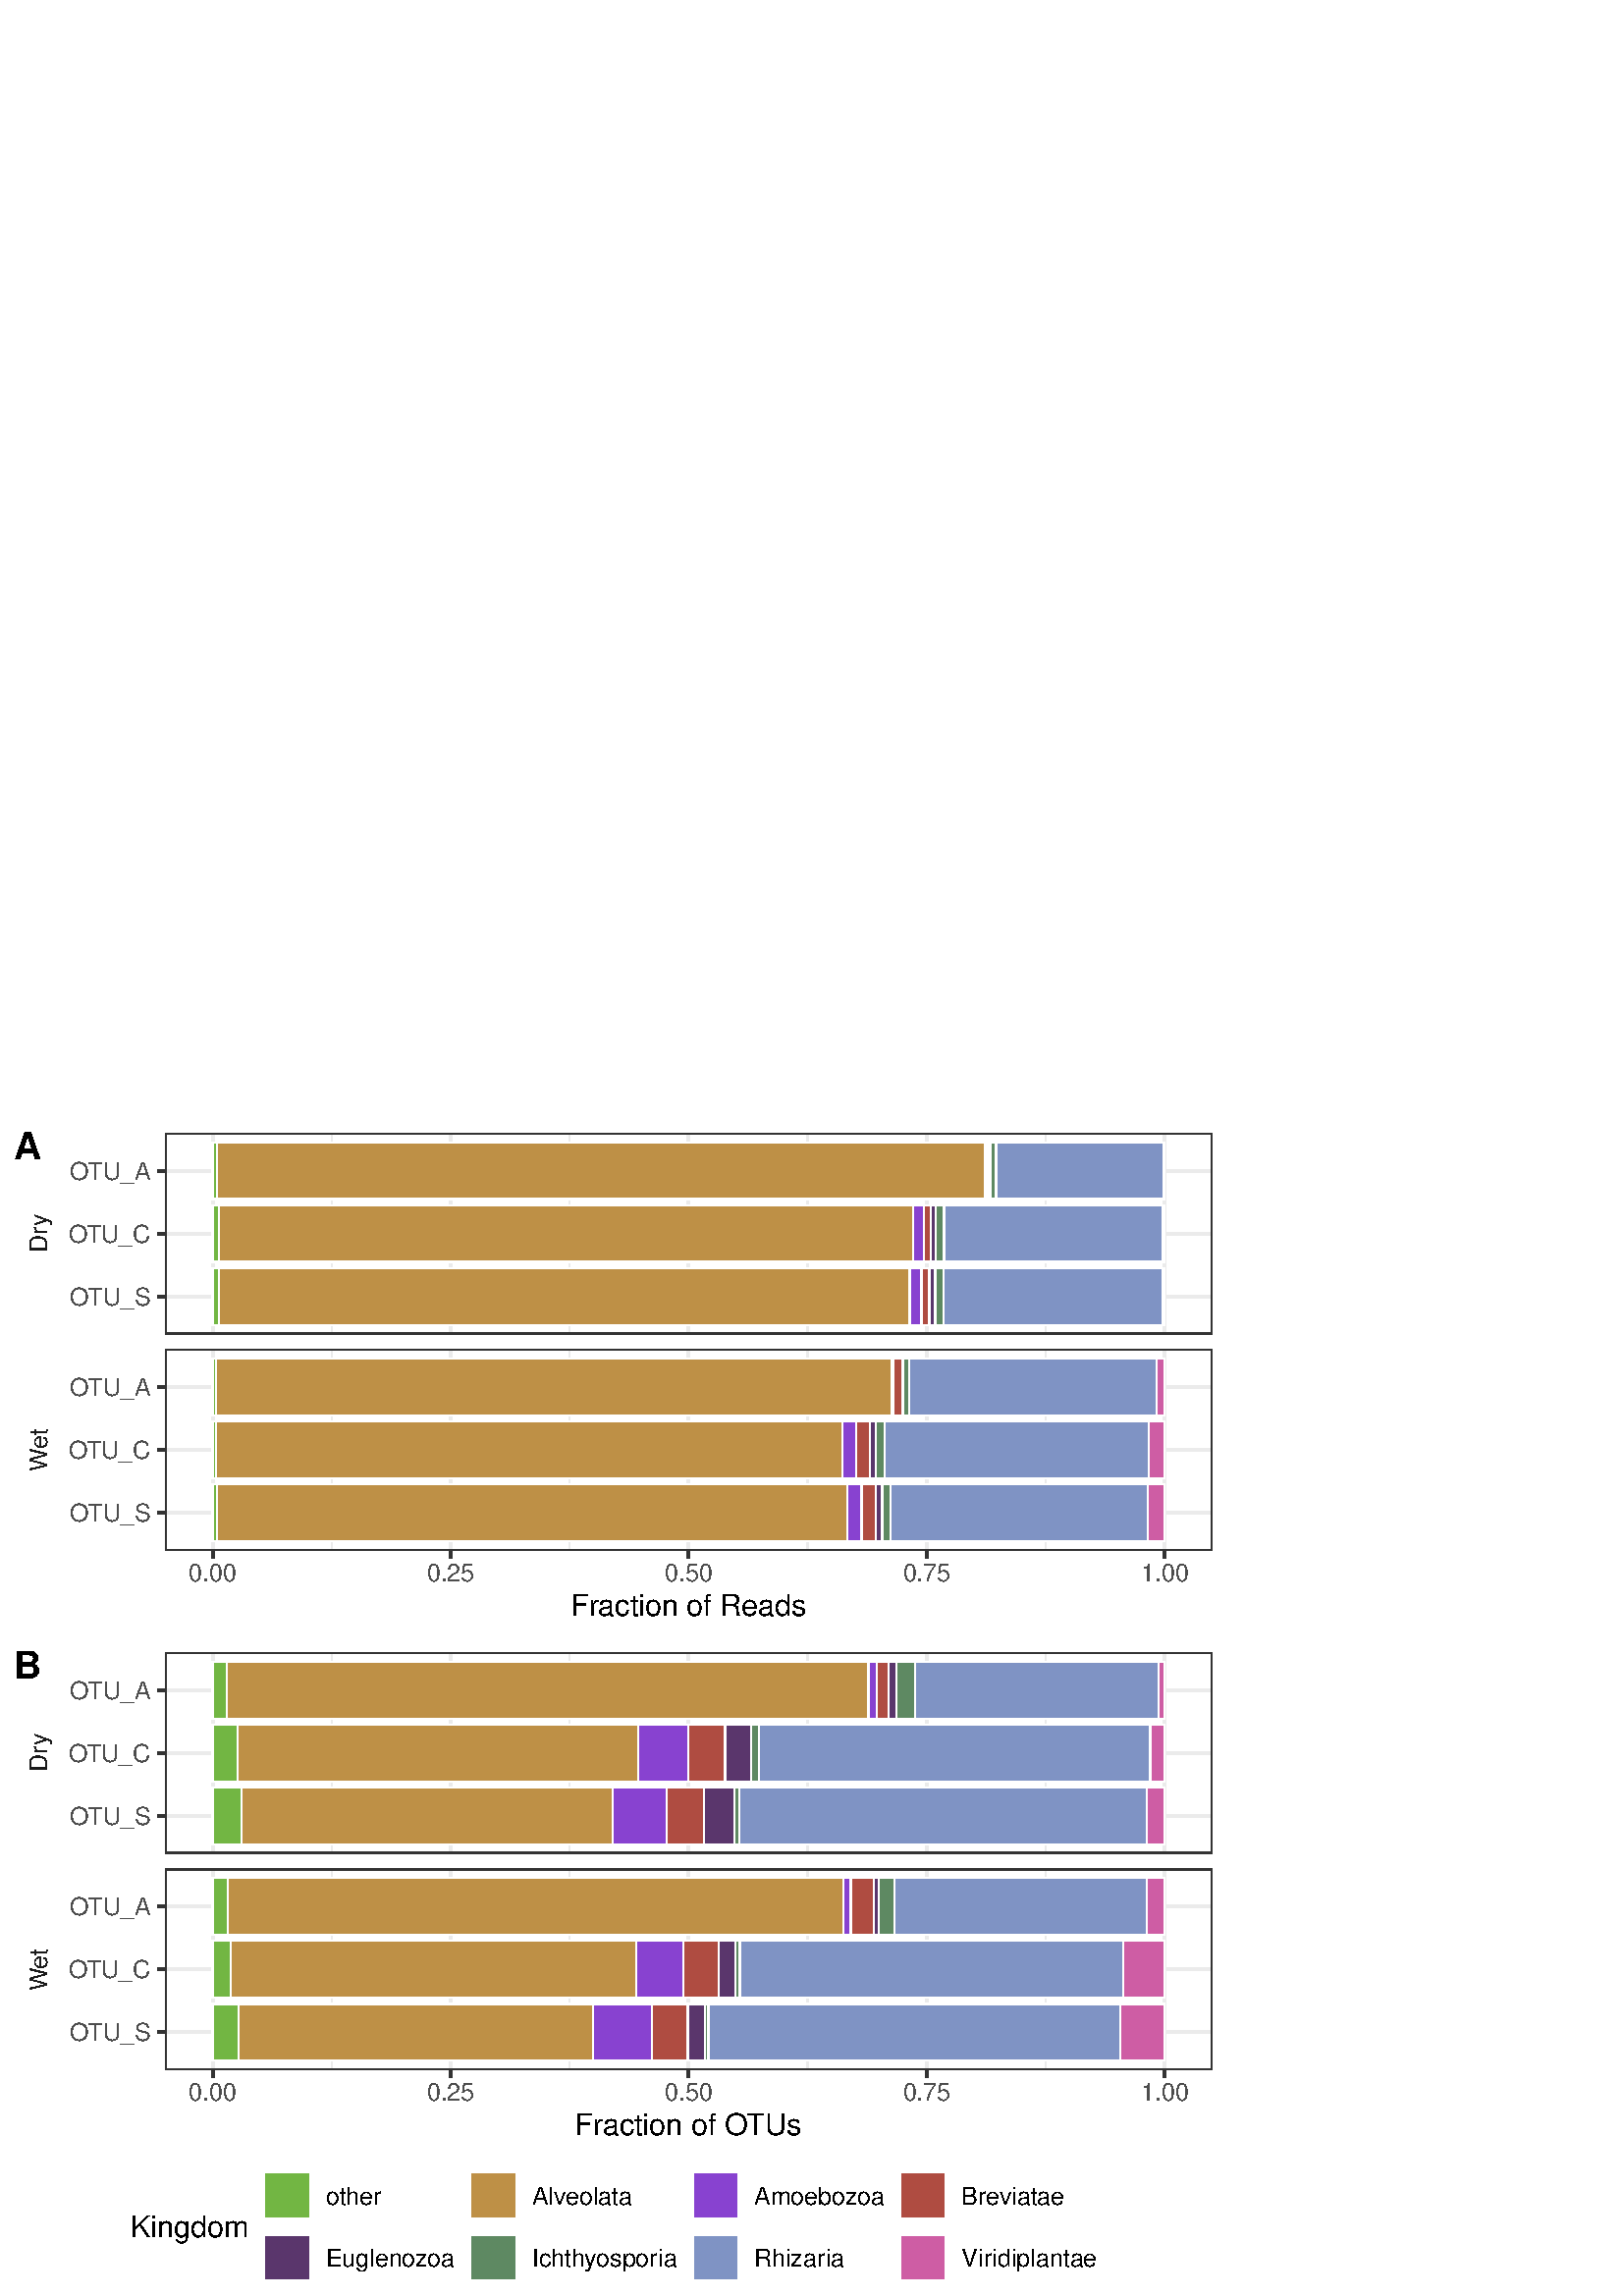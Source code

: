 %!PS-Adobe-3.0 EPSF-3.0
%%DocumentNeededResources: font Helvetica
%%+ font Helvetica-Bold
%%+ font Helvetica-Oblique
%%+ font Helvetica-BoldOblique
%%+ font Symbol
%%Pages: (atend)
%%BoundingBox: 0 0 450 432
%%EndComments
%%BeginProlog
/bp  { gs sRGB gs } def
% begin .ps.prolog
/gs  { gsave } bind def
/gr  { grestore } bind def
/ep  { showpage gr gr } bind def
/m   { moveto } bind def
/l  { rlineto } bind def
/np  { newpath } bind def
/cp  { closepath } bind def
/f   { fill } bind def
/o   { stroke } bind def
/c   { newpath 0 360 arc } bind def
/r   { 4 2 roll moveto 1 copy 3 -1 roll exch 0 exch rlineto 0 rlineto -1 mul 0 exch rlineto closepath } bind def
/p1  { stroke } bind def
/p2  { gsave bg fill grestore newpath } bind def
/p3  { gsave bg fill grestore stroke } bind def
/p6  { gsave bg eofill grestore newpath } bind def
/p7  { gsave bg eofill grestore stroke } bind def
/t   { 5 -2 roll moveto gsave rotate
       1 index stringwidth pop
       mul neg 0 rmoveto show grestore } bind def
/ta  { 4 -2 roll moveto gsave rotate show } bind def
/tb  { 2 -1 roll 0 rmoveto show } bind def
/cl  { grestore gsave newpath 3 index 3 index moveto 1 index
       4 -1 roll lineto  exch 1 index lineto lineto
       closepath clip newpath } bind def
/rgb { setrgbcolor } bind def
/s   { scalefont setfont } bind def
% end   .ps.prolog
/sRGB { [ /CIEBasedABC
          << /DecodeLMN
               [ { dup 0.039 le
                        {12.923 div}
                        {0.055 add 1.055 div 2.4 exp }
                     ifelse
                 } bind dup dup
               ]
             /MatrixLMN [0.412 0.213 0.019
                         0.358 0.715 0.119
                         0.18 0.072 0.95]
             /WhitePoint [0.951 1.0 1.089]
           >>
         ] setcolorspace } bind def
/srgb { setcolor } bind def
%%IncludeResource: font Helvetica
/Helvetica findfont
dup length dict begin
  {1 index /FID ne {def} {pop pop} ifelse} forall
  /Encoding ISOLatin1Encoding def
  currentdict
  end
/Font1 exch definefont pop
%%IncludeResource: font Helvetica-Bold
/Helvetica-Bold findfont
dup length dict begin
  {1 index /FID ne {def} {pop pop} ifelse} forall
  /Encoding ISOLatin1Encoding def
  currentdict
  end
/Font2 exch definefont pop
%%IncludeResource: font Helvetica-Oblique
/Helvetica-Oblique findfont
dup length dict begin
  {1 index /FID ne {def} {pop pop} ifelse} forall
  /Encoding ISOLatin1Encoding def
  currentdict
  end
/Font3 exch definefont pop
%%IncludeResource: font Helvetica-BoldOblique
/Helvetica-BoldOblique findfont
dup length dict begin
  {1 index /FID ne {def} {pop pop} ifelse} forall
  /Encoding ISOLatin1Encoding def
  currentdict
  end
/Font4 exch definefont pop
%%IncludeResource: font Symbol
/Symbol findfont
dup length dict begin
  {1 index /FID ne {def} {pop pop} ifelse} forall
  currentdict
  end
/Font5 exch definefont pop
%%EndProlog
%%Page: 1 1
bp
0.00 0.00 450.00 432.00 cl
0.00 0.00 450.00 432.00 cl
0.00 0.00 450.00 432.00 cl
0.00 0.00 450.00 432.00 cl
0.00 0.00 450.00 432.00 cl
0.00 0.00 450.00 432.00 cl
0.00 51.00 450.00 432.00 cl
0.00 0.00 450.00 432.00 cl
0.00 0.00 450.00 432.00 cl
0.00 0.00 450.00 432.00 cl
0.00 0.00 450.00 432.00 cl
0.00 241.50 450.00 432.00 cl
/bg { 1 1 1 srgb } def
1 1 1 srgb
1.07 setlinewidth
[] 0 setdash
1 setlinecap
1 setlinejoin
10.00 setmiterlimit
0.00 241.50 450.00 190.50 r p3
0.00 0.00 450.00 432.00 cl
60.50 352.70 444.52 426.52 cl
/bg { 1 1 1 srgb } def
60.50 352.70 384.02 73.82 r p2
0.922 0.922 0.922 srgb
0.53 setlinewidth
[] 0 setdash
0 setlinecap
1 setlinejoin
10.00 setmiterlimit
np
121.59 352.70 m
0 73.82 l
o
np
208.87 352.70 m
0 73.82 l
o
np
296.15 352.70 m
0 73.82 l
o
np
383.43 352.70 m
0 73.82 l
o
1.07 setlinewidth
[] 0 setdash
np
60.50 366.55 m
384.02 0 l
o
np
60.50 389.61 m
384.02 0 l
o
np
60.50 412.68 m
384.02 0 l
o
np
77.96 352.70 m
0 73.82 l
o
np
165.23 352.70 m
0 73.82 l
o
np
252.51 352.70 m
0 73.82 l
o
np
339.79 352.70 m
0 73.82 l
o
np
427.07 352.70 m
0 73.82 l
o
/bg { 0.443 0.714 0.278 srgb } def
1 1 1 srgb
0.43 setlinewidth
[] 0 setdash
2 setlinecap
0 setlinejoin
77.96 356.17 2.46 20.76 r p3
/bg { 0.745 0.565 0.282 srgb } def
80.42 356.17 253.15 20.76 r p3
/bg { 0.537 0.267 0.812 srgb } def
333.57 356.17 4.27 20.76 r p3
/bg { 0.686 0.298 0.255 srgb } def
337.84 356.17 2.93 20.76 r p3
/bg { 0.353 0.212 0.423 srgb } def
340.77 356.17 2.15 20.76 r p3
/bg { 0.369 0.537 0.388 srgb } def
342.92 356.17 2.97 20.76 r p3
/bg { 0.502 0.577 0.765 srgb } def
345.89 356.17 80.38 20.76 r p3
/bg { 0.812 0.365 0.639 srgb } def
426.27 356.17 0.79 20.76 r p3
/bg { 0.443 0.714 0.278 srgb } def
77.96 379.23 2.46 20.76 r p3
/bg { 0.745 0.565 0.282 srgb } def
80.42 379.23 254.36 20.76 r p3
/bg { 0.537 0.267 0.812 srgb } def
334.78 379.23 3.93 20.76 r p3
/bg { 0.686 0.298 0.255 srgb } def
338.71 379.23 2.62 20.76 r p3
/bg { 0.353 0.212 0.423 srgb } def
341.32 379.23 1.81 20.76 r p3
/bg { 0.369 0.537 0.388 srgb } def
343.13 379.23 3.04 20.76 r p3
/bg { 0.502 0.577 0.765 srgb } def
346.17 379.23 80.09 20.76 r p3
/bg { 0.812 0.365 0.639 srgb } def
426.26 379.23 0.81 20.76 r p3
/bg { 0.443 0.714 0.278 srgb } def
77.96 402.30 1.54 20.76 r p3
/bg { 0.745 0.565 0.282 srgb } def
79.50 402.30 281.46 20.76 r p3
/bg { 0.537 0.267 0.812 srgb } def
360.97 402.30 0.66 20.76 r p3
/bg { 0.686 0.298 0.255 srgb } def
361.62 402.30 0.92 20.76 r p3
/bg { 0.353 0.212 0.423 srgb } def
362.54 402.30 0.55 20.76 r p3
/bg { 0.369 0.537 0.388 srgb } def
363.10 402.30 2.13 20.76 r p3
/bg { 0.502 0.577 0.765 srgb } def
365.23 402.30 61.35 20.76 r p3
/bg { 0.812 0.365 0.639 srgb } def
426.58 402.30 0.48 20.76 r p3
0.2 0.2 0.2 srgb
1.07 setlinewidth
[] 0 setdash
1 setlinecap
1 setlinejoin
60.50 352.70 384.02 73.82 r p1
0.00 0.00 450.00 432.00 cl
60.50 273.41 444.52 347.23 cl
/bg { 1 1 1 srgb } def
60.50 273.41 384.02 73.82 r p2
0.922 0.922 0.922 srgb
0.53 setlinewidth
[] 0 setdash
0 setlinecap
1 setlinejoin
10.00 setmiterlimit
np
121.59 273.41 m
0 73.82 l
o
np
208.87 273.41 m
0 73.82 l
o
np
296.15 273.41 m
0 73.82 l
o
np
383.43 273.41 m
0 73.82 l
o
1.07 setlinewidth
[] 0 setdash
np
60.50 287.25 m
384.02 0 l
o
np
60.50 310.32 m
384.02 0 l
o
np
60.50 333.39 m
384.02 0 l
o
np
77.96 273.41 m
0 73.82 l
o
np
165.23 273.41 m
0 73.82 l
o
np
252.51 273.41 m
0 73.82 l
o
np
339.79 273.41 m
0 73.82 l
o
np
427.07 273.41 m
0 73.82 l
o
/bg { 0.443 0.714 0.278 srgb } def
1 1 1 srgb
0.43 setlinewidth
[] 0 setdash
2 setlinecap
0 setlinejoin
77.96 276.87 1.50 20.76 r p3
/bg { 0.745 0.565 0.282 srgb } def
79.45 276.87 231.12 20.76 r p3
/bg { 0.537 0.267 0.812 srgb } def
310.58 276.87 5.35 20.76 r p3
/bg { 0.686 0.298 0.255 srgb } def
315.93 276.87 5.13 20.76 r p3
/bg { 0.353 0.212 0.423 srgb } def
321.06 276.87 2.42 20.76 r p3
/bg { 0.369 0.537 0.388 srgb } def
323.48 276.87 3.04 20.76 r p3
/bg { 0.502 0.577 0.765 srgb } def
326.52 276.87 94.23 20.76 r p3
/bg { 0.812 0.365 0.639 srgb } def
420.75 276.87 6.32 20.76 r p3
/bg { 0.443 0.714 0.278 srgb } def
77.96 299.94 1.27 20.76 r p3
/bg { 0.745 0.565 0.282 srgb } def
79.23 299.94 229.68 20.76 r p3
/bg { 0.537 0.267 0.812 srgb } def
308.91 299.94 5.02 20.76 r p3
/bg { 0.686 0.298 0.255 srgb } def
313.93 299.94 4.90 20.76 r p3
/bg { 0.353 0.212 0.423 srgb } def
318.83 299.94 2.39 20.76 r p3
/bg { 0.369 0.537 0.388 srgb } def
321.23 299.94 3.03 20.76 r p3
/bg { 0.502 0.577 0.765 srgb } def
324.26 299.94 96.94 20.76 r p3
/bg { 0.812 0.365 0.639 srgb } def
421.20 299.94 5.87 20.76 r p3
/bg { 0.443 0.714 0.278 srgb } def
77.96 323.00 1.37 20.76 r p3
/bg { 0.745 0.565 0.282 srgb } def
79.33 323.00 247.67 20.76 r p3
/bg { 0.537 0.267 0.812 srgb } def
327.00 323.00 0.48 20.76 r p3
/bg { 0.686 0.298 0.255 srgb } def
327.48 323.00 3.41 20.76 r p3
/bg { 0.353 0.212 0.423 srgb } def
330.89 323.00 0.45 20.76 r p3
/bg { 0.369 0.537 0.388 srgb } def
331.34 323.00 1.97 20.76 r p3
/bg { 0.502 0.577 0.765 srgb } def
333.30 323.00 90.71 20.76 r p3
/bg { 0.812 0.365 0.639 srgb } def
424.01 323.00 3.05 20.76 r p3
0.2 0.2 0.2 srgb
1.07 setlinewidth
[] 0 setdash
1 setlinecap
1 setlinejoin
60.50 273.41 384.02 73.82 r p1
0.00 0.00 450.00 432.00 cl
5.48 352.70 22.69 426.52 cl
5.48 352.70 22.69 426.52 cl
/Font1 findfont 9 s
0.102 0.102 0.102 srgb
17.32 382.62 (Dr) 90 ta
0.270 (y) tb gr
5.48 352.70 22.69 426.52 cl
5.48 352.70 22.69 426.52 cl
0.00 0.00 450.00 432.00 cl
5.48 273.41 22.69 347.23 cl
5.48 273.41 22.69 347.23 cl
/Font1 findfont 9 s
0.102 0.102 0.102 srgb
17.32 302.32 (W) 90 ta
-0.270 (et) tb gr
5.48 273.41 22.69 347.23 cl
5.48 273.41 22.69 347.23 cl
0.00 0.00 450.00 432.00 cl
0.00 0.00 450.00 432.00 cl
0.00 0.00 450.00 432.00 cl
0.00 0.00 450.00 432.00 cl
0.00 0.00 450.00 432.00 cl
0.00 0.00 450.00 432.00 cl
0.00 0.00 450.00 432.00 cl
0.00 0.00 450.00 432.00 cl
0.2 0.2 0.2 srgb
1.07 setlinewidth
[] 0 setdash
0 setlinecap
1 setlinejoin
10.00 setmiterlimit
np
77.96 270.67 m
0 2.74 l
o
np
165.23 270.67 m
0 2.74 l
o
np
252.51 270.67 m
0 2.74 l
o
np
339.79 270.67 m
0 2.74 l
o
np
427.07 270.67 m
0 2.74 l
o
0.00 0.00 450.00 432.00 cl
0.00 0.00 450.00 432.00 cl
/Font1 findfont 9 s
0.302 0.302 0.302 srgb
77.96 262.02 (0.00) .5 0 t
165.23 262.02 (0.25) .5 0 t
252.51 262.02 (0.50) .5 0 t
339.79 262.02 (0.75) .5 0 t
427.07 262.02 (1.00) .5 0 t
0.00 0.00 450.00 432.00 cl
0.00 0.00 450.00 432.00 cl
0.00 0.00 450.00 432.00 cl
0.00 0.00 450.00 432.00 cl
0.00 0.00 450.00 432.00 cl
0.00 0.00 450.00 432.00 cl
0.00 0.00 450.00 432.00 cl
0.00 0.00 450.00 432.00 cl
/Font1 findfont 9 s
0.302 0.302 0.302 srgb
25.56 363.31 (O) 0 ta
-0.360 (TU_S) tb gr
25.07 386.38 (O) 0 ta
-0.360 (TU_C) tb gr
25.56 409.45 (O) 0 ta
-0.360 (TU_A) tb gr
0.00 0.00 450.00 432.00 cl
0.00 0.00 450.00 432.00 cl
0.2 0.2 0.2 srgb
1.07 setlinewidth
[] 0 setdash
0 setlinecap
1 setlinejoin
10.00 setmiterlimit
np
57.76 366.55 m
2.74 0 l
o
np
57.76 389.61 m
2.74 0 l
o
np
57.76 412.68 m
2.74 0 l
o
0.00 0.00 450.00 432.00 cl
0.00 0.00 450.00 432.00 cl
0.00 0.00 450.00 432.00 cl
0.00 0.00 450.00 432.00 cl
0.00 0.00 450.00 432.00 cl
0.00 0.00 450.00 432.00 cl
0.00 0.00 450.00 432.00 cl
0.00 0.00 450.00 432.00 cl
/Font1 findfont 9 s
0.302 0.302 0.302 srgb
25.56 284.02 (O) 0 ta
-0.360 (TU_S) tb gr
25.07 307.09 (O) 0 ta
-0.360 (TU_C) tb gr
25.56 330.15 (O) 0 ta
-0.360 (TU_A) tb gr
0.00 0.00 450.00 432.00 cl
0.00 0.00 450.00 432.00 cl
0.2 0.2 0.2 srgb
1.07 setlinewidth
[] 0 setdash
0 setlinecap
1 setlinejoin
10.00 setmiterlimit
np
57.76 287.25 m
2.74 0 l
o
np
57.76 310.32 m
2.74 0 l
o
np
57.76 333.39 m
2.74 0 l
o
0.00 0.00 450.00 432.00 cl
0.00 0.00 450.00 432.00 cl
0.00 0.00 450.00 432.00 cl
0.00 0.00 450.00 432.00 cl
0.00 0.00 450.00 432.00 cl
0.00 0.00 450.00 432.00 cl
0.00 0.00 450.00 432.00 cl
0.00 0.00 450.00 432.00 cl
0.00 0.00 450.00 432.00 cl
0.00 0.00 450.00 432.00 cl
/Font1 findfont 11 s
0 0 0 srgb
209.10 249.40 (Fr) 0 ta
-0.110 (action of Reads) tb gr
0.00 0.00 450.00 432.00 cl
0.00 0.00 450.00 432.00 cl
0.00 0.00 450.00 432.00 cl
0.00 0.00 450.00 432.00 cl
0.00 0.00 450.00 432.00 cl
0.00 0.00 450.00 432.00 cl
0.00 0.00 450.00 432.00 cl
0.00 0.00 450.00 432.00 cl
0.00 0.00 450.00 432.00 cl
0.00 0.00 450.00 432.00 cl
0.00 0.00 450.00 432.00 cl
0.00 0.00 450.00 432.00 cl
0.00 0.00 450.00 432.00 cl
0.00 0.00 450.00 432.00 cl
0.00 0.00 450.00 432.00 cl
0.00 0.00 450.00 432.00 cl
/Font2 findfont 14 s
0 0 0 srgb
0.00 416.92 (A) -0.50 0 t
0.00 0.00 450.00 432.00 cl
0.00 0.00 450.00 432.00 cl
0.00 51.00 450.00 241.50 cl
/bg { 1 1 1 srgb } def
1 1 1 srgb
1.07 setlinewidth
[] 0 setdash
1 setlinecap
1 setlinejoin
10.00 setmiterlimit
0.00 51.00 450.00 190.50 r p3
0.00 0.00 450.00 432.00 cl
60.50 162.20 444.52 236.02 cl
/bg { 1 1 1 srgb } def
60.50 162.20 384.02 73.82 r p2
0.922 0.922 0.922 srgb
0.53 setlinewidth
[] 0 setdash
0 setlinecap
1 setlinejoin
10.00 setmiterlimit
np
121.59 162.20 m
0 73.82 l
o
np
208.87 162.20 m
0 73.82 l
o
np
296.15 162.20 m
0 73.82 l
o
np
383.43 162.20 m
0 73.82 l
o
1.07 setlinewidth
[] 0 setdash
np
60.50 176.04 m
384.02 0 l
o
np
60.50 199.11 m
384.02 0 l
o
np
60.50 222.18 m
384.02 0 l
o
np
77.96 162.20 m
0 73.82 l
o
np
165.23 162.20 m
0 73.82 l
o
np
252.51 162.20 m
0 73.82 l
o
np
339.79 162.20 m
0 73.82 l
o
np
427.07 162.20 m
0 73.82 l
o
/bg { 0.443 0.714 0.278 srgb } def
1 1 1 srgb
0.43 setlinewidth
[] 0 setdash
2 setlinecap
0 setlinejoin
77.96 165.66 10.60 20.76 r p3
/bg { 0.745 0.565 0.282 srgb } def
88.55 165.66 135.99 20.76 r p3
/bg { 0.537 0.267 0.812 srgb } def
224.55 165.66 20.02 20.76 r p3
/bg { 0.686 0.298 0.255 srgb } def
244.56 165.66 13.54 20.76 r p3
/bg { 0.353 0.212 0.423 srgb } def
258.10 165.66 11.19 20.76 r p3
/bg { 0.369 0.537 0.388 srgb } def
269.29 165.66 1.77 20.76 r p3
/bg { 0.502 0.577 0.765 srgb } def
271.06 165.66 149.53 20.76 r p3
/bg { 0.812 0.365 0.639 srgb } def
420.59 165.66 6.48 20.76 r p3
/bg { 0.443 0.714 0.278 srgb } def
77.96 188.73 9.20 20.76 r p3
/bg { 0.745 0.565 0.282 srgb } def
87.16 188.73 146.71 20.76 r p3
/bg { 0.537 0.267 0.812 srgb } def
233.87 188.73 18.40 20.76 r p3
/bg { 0.686 0.298 0.255 srgb } def
252.27 188.73 13.56 20.76 r p3
/bg { 0.353 0.212 0.423 srgb } def
265.83 188.73 9.68 20.76 r p3
/bg { 0.369 0.537 0.388 srgb } def
275.51 188.73 2.91 20.76 r p3
/bg { 0.502 0.577 0.765 srgb } def
278.42 188.73 143.32 20.76 r p3
/bg { 0.812 0.365 0.639 srgb } def
421.74 188.73 5.33 20.76 r p3
/bg { 0.443 0.714 0.278 srgb } def
77.96 211.80 5.21 20.76 r p3
/bg { 0.745 0.565 0.282 srgb } def
83.17 211.80 235.22 20.76 r p3
/bg { 0.537 0.267 0.812 srgb } def
318.39 211.80 2.98 20.76 r p3
/bg { 0.686 0.298 0.255 srgb } def
321.36 211.80 4.47 20.76 r p3
/bg { 0.353 0.212 0.423 srgb } def
325.83 211.80 2.98 20.76 r p3
/bg { 0.369 0.537 0.388 srgb } def
328.81 211.80 6.70 20.76 r p3
/bg { 0.502 0.577 0.765 srgb } def
335.51 211.80 89.32 20.76 r p3
/bg { 0.812 0.365 0.639 srgb } def
424.83 211.80 2.23 20.76 r p3
0.2 0.2 0.2 srgb
1.07 setlinewidth
[] 0 setdash
1 setlinecap
1 setlinejoin
60.50 162.20 384.02 73.82 r p1
0.00 0.00 450.00 432.00 cl
60.50 82.91 444.52 156.72 cl
/bg { 1 1 1 srgb } def
60.50 82.91 384.02 73.82 r p2
0.922 0.922 0.922 srgb
0.53 setlinewidth
[] 0 setdash
0 setlinecap
1 setlinejoin
10.00 setmiterlimit
np
121.59 82.91 m
0 73.81 l
o
np
208.87 82.91 m
0 73.81 l
o
np
296.15 82.91 m
0 73.81 l
o
np
383.43 82.91 m
0 73.81 l
o
1.07 setlinewidth
[] 0 setdash
np
60.50 96.75 m
384.02 0 l
o
np
60.50 119.82 m
384.02 0 l
o
np
60.50 142.88 m
384.02 0 l
o
np
77.96 82.91 m
0 73.81 l
o
np
165.23 82.91 m
0 73.81 l
o
np
252.51 82.91 m
0 73.81 l
o
np
339.79 82.91 m
0 73.81 l
o
np
427.07 82.91 m
0 73.81 l
o
/bg { 0.443 0.714 0.278 srgb } def
1 1 1 srgb
0.43 setlinewidth
[] 0 setdash
2 setlinecap
0 setlinejoin
77.96 86.37 9.47 20.76 r p3
/bg { 0.745 0.565 0.282 srgb } def
87.43 86.37 130.05 20.76 r p3
/bg { 0.537 0.267 0.812 srgb } def
217.47 86.37 21.46 20.76 r p3
/bg { 0.686 0.298 0.255 srgb } def
238.94 86.37 13.26 20.76 r p3
/bg { 0.353 0.212 0.423 srgb } def
252.20 86.37 6.31 20.76 r p3
/bg { 0.369 0.537 0.388 srgb } def
258.51 86.37 1.26 20.76 r p3
/bg { 0.502 0.577 0.765 srgb } def
259.77 86.37 150.88 20.76 r p3
/bg { 0.812 0.365 0.639 srgb } def
410.65 86.37 16.41 20.76 r p3
/bg { 0.443 0.714 0.278 srgb } def
77.96 109.44 6.58 20.76 r p3
/bg { 0.745 0.565 0.282 srgb } def
84.53 109.44 148.75 20.76 r p3
/bg { 0.537 0.267 0.812 srgb } def
233.28 109.44 17.20 20.76 r p3
/bg { 0.686 0.298 0.255 srgb } def
250.49 109.44 13.15 20.76 r p3
/bg { 0.353 0.212 0.423 srgb } def
263.64 109.44 6.07 20.76 r p3
/bg { 0.369 0.537 0.388 srgb } def
269.71 109.44 1.52 20.76 r p3
/bg { 0.502 0.577 0.765 srgb } def
271.23 109.44 140.66 20.76 r p3
/bg { 0.812 0.365 0.639 srgb } def
411.89 109.44 15.18 20.76 r p3
/bg { 0.443 0.714 0.278 srgb } def
77.96 132.50 5.66 20.76 r p3
/bg { 0.745 0.565 0.282 srgb } def
83.62 132.50 225.51 20.76 r p3
/bg { 0.537 0.267 0.812 srgb } def
309.12 132.50 2.83 20.76 r p3
/bg { 0.686 0.298 0.255 srgb } def
311.95 132.50 8.49 20.76 r p3
/bg { 0.353 0.212 0.423 srgb } def
320.45 132.50 1.89 20.76 r p3
/bg { 0.369 0.537 0.388 srgb } def
322.33 132.50 5.66 20.76 r p3
/bg { 0.502 0.577 0.765 srgb } def
327.99 132.50 92.47 20.76 r p3
/bg { 0.812 0.365 0.639 srgb } def
420.46 132.50 6.60 20.76 r p3
0.2 0.2 0.2 srgb
1.07 setlinewidth
[] 0 setdash
1 setlinecap
1 setlinejoin
60.50 82.91 384.02 73.82 r p1
0.00 0.00 450.00 432.00 cl
5.48 162.20 22.69 236.02 cl
5.48 162.20 22.69 236.02 cl
/Font1 findfont 9 s
0.102 0.102 0.102 srgb
17.32 192.11 (Dr) 90 ta
0.270 (y) tb gr
5.48 162.20 22.69 236.02 cl
5.48 162.20 22.69 236.02 cl
0.00 0.00 450.00 432.00 cl
5.48 82.91 22.69 156.72 cl
5.48 82.91 22.69 156.72 cl
/Font1 findfont 9 s
0.102 0.102 0.102 srgb
17.32 111.82 (W) 90 ta
-0.270 (et) tb gr
5.48 82.91 22.69 156.72 cl
5.48 82.91 22.69 156.72 cl
0.00 0.00 450.00 432.00 cl
0.00 0.00 450.00 432.00 cl
0.00 0.00 450.00 432.00 cl
0.00 0.00 450.00 432.00 cl
0.00 0.00 450.00 432.00 cl
0.00 0.00 450.00 432.00 cl
0.00 0.00 450.00 432.00 cl
0.00 0.00 450.00 432.00 cl
0.2 0.2 0.2 srgb
1.07 setlinewidth
[] 0 setdash
0 setlinecap
1 setlinejoin
10.00 setmiterlimit
np
77.96 80.17 m
0 2.74 l
o
np
165.23 80.17 m
0 2.74 l
o
np
252.51 80.17 m
0 2.74 l
o
np
339.79 80.17 m
0 2.74 l
o
np
427.07 80.17 m
0 2.74 l
o
0.00 0.00 450.00 432.00 cl
0.00 0.00 450.00 432.00 cl
/Font1 findfont 9 s
0.302 0.302 0.302 srgb
77.96 71.52 (0.00) .5 0 t
165.23 71.52 (0.25) .5 0 t
252.51 71.52 (0.50) .5 0 t
339.79 71.52 (0.75) .5 0 t
427.07 71.52 (1.00) .5 0 t
0.00 0.00 450.00 432.00 cl
0.00 0.00 450.00 432.00 cl
0.00 0.00 450.00 432.00 cl
0.00 0.00 450.00 432.00 cl
0.00 0.00 450.00 432.00 cl
0.00 0.00 450.00 432.00 cl
0.00 0.00 450.00 432.00 cl
0.00 0.00 450.00 432.00 cl
/Font1 findfont 9 s
0.302 0.302 0.302 srgb
25.56 172.81 (O) 0 ta
-0.360 (TU_S) tb gr
25.07 195.88 (O) 0 ta
-0.360 (TU_C) tb gr
25.56 218.95 (O) 0 ta
-0.360 (TU_A) tb gr
0.00 0.00 450.00 432.00 cl
0.00 0.00 450.00 432.00 cl
0.2 0.2 0.2 srgb
1.07 setlinewidth
[] 0 setdash
0 setlinecap
1 setlinejoin
10.00 setmiterlimit
np
57.76 176.04 m
2.74 0 l
o
np
57.76 199.11 m
2.74 0 l
o
np
57.76 222.18 m
2.74 0 l
o
0.00 0.00 450.00 432.00 cl
0.00 0.00 450.00 432.00 cl
0.00 0.00 450.00 432.00 cl
0.00 0.00 450.00 432.00 cl
0.00 0.00 450.00 432.00 cl
0.00 0.00 450.00 432.00 cl
0.00 0.00 450.00 432.00 cl
0.00 0.00 450.00 432.00 cl
/Font1 findfont 9 s
0.302 0.302 0.302 srgb
25.56 93.52 (O) 0 ta
-0.360 (TU_S) tb gr
25.07 116.59 (O) 0 ta
-0.360 (TU_C) tb gr
25.56 139.65 (O) 0 ta
-0.360 (TU_A) tb gr
0.00 0.00 450.00 432.00 cl
0.00 0.00 450.00 432.00 cl
0.2 0.2 0.2 srgb
1.07 setlinewidth
[] 0 setdash
0 setlinecap
1 setlinejoin
10.00 setmiterlimit
np
57.76 96.75 m
2.74 0 l
o
np
57.76 119.82 m
2.74 0 l
o
np
57.76 142.88 m
2.74 0 l
o
0.00 0.00 450.00 432.00 cl
0.00 0.00 450.00 432.00 cl
0.00 0.00 450.00 432.00 cl
0.00 0.00 450.00 432.00 cl
0.00 0.00 450.00 432.00 cl
0.00 0.00 450.00 432.00 cl
0.00 0.00 450.00 432.00 cl
0.00 0.00 450.00 432.00 cl
0.00 0.00 450.00 432.00 cl
0.00 0.00 450.00 432.00 cl
/Font1 findfont 11 s
0 0 0 srgb
210.64 58.90 (Fr) 0 ta
-0.110 (action of O) tb
-0.440 (TUs) tb gr
0.00 0.00 450.00 432.00 cl
0.00 0.00 450.00 432.00 cl
0.00 0.00 450.00 432.00 cl
0.00 0.00 450.00 432.00 cl
0.00 0.00 450.00 432.00 cl
0.00 0.00 450.00 432.00 cl
0.00 0.00 450.00 432.00 cl
0.00 0.00 450.00 432.00 cl
0.00 0.00 450.00 432.00 cl
0.00 0.00 450.00 432.00 cl
0.00 0.00 450.00 432.00 cl
0.00 0.00 450.00 432.00 cl
0.00 0.00 450.00 432.00 cl
0.00 0.00 450.00 432.00 cl
0.00 0.00 450.00 432.00 cl
0.00 0.00 450.00 432.00 cl
/Font2 findfont 14 s
0 0 0 srgb
0.00 226.42 (B) -0.50 0 t
0.00 0.00 450.00 432.00 cl
0.00 0.00 450.00 432.00 cl
0.00 0.00 450.00 432.00 cl
0.00 0.00 450.00 432.00 cl
0.00 0.00 450.00 432.00 cl
0.00 0.00 450.00 432.00 cl
0.00 0.00 450.00 432.00 cl
0.00 0.00 450.00 432.00 cl
0.00 0.00 450.00 432.00 cl
0.00 0.00 450.00 432.00 cl
0.00 0.00 450.00 432.00 cl
0.00 0.00 450.00 432.00 cl
0.00 0.00 450.00 432.00 cl
0.00 0.00 450.00 432.00 cl
0.00 0.00 450.00 432.00 cl
0.00 0.00 450.00 432.00 cl
0.00 0.00 450.00 432.00 cl
0.00 0.00 450.00 432.00 cl
0.00 0.00 450.00 432.00 cl
0.00 0.00 450.00 432.00 cl
0.00 0.00 450.00 432.00 cl
0.00 0.00 450.00 432.00 cl
0.00 0.00 450.00 432.00 cl
0.00 0.00 450.00 432.00 cl
0.00 0.00 450.00 432.00 cl
0.00 0.00 450.00 432.00 cl
0.00 0.00 450.00 432.00 cl
0.00 0.00 450.00 432.00 cl
0.00 0.00 450.00 432.00 cl
0.00 0.00 450.00 432.00 cl
0.00 0.00 450.00 432.00 cl
0.00 0.00 450.00 432.00 cl
0.00 0.00 450.00 432.00 cl
0.00 0.00 450.00 432.00 cl
0.00 0.00 450.00 432.00 cl
0.00 0.00 450.00 432.00 cl
0.00 0.00 450.00 432.00 cl
0.00 0.00 450.00 432.00 cl
0.00 0.00 450.00 432.00 cl
0.00 0.00 450.00 432.00 cl
0.00 0.00 450.00 432.00 cl
0.00 0.00 450.00 432.00 cl
0.00 0.00 450.00 432.00 cl
0.00 0.00 450.00 432.00 cl
0.00 0.00 450.00 432.00 cl
0.00 0.00 450.00 432.00 cl
0.00 0.00 450.00 432.00 cl
0.00 0.00 450.00 432.00 cl
0.00 0.00 450.00 432.00 cl
/bg { 1 1 1 srgb } def
42.27 0.00 365.46 51.00 r p2
0.00 0.00 450.00 432.00 cl
0.00 0.00 450.00 432.00 cl
0.00 0.00 450.00 432.00 cl
0.00 0.00 450.00 432.00 cl
/Font1 findfont 11 s
0 0 0 srgb
47.75 21.55 (Kingdom) 0 0 t
0.00 0.00 450.00 432.00 cl
0.00 0.00 450.00 432.00 cl
0.00 0.00 450.00 432.00 cl
/bg { 1 1 1 srgb } def
96.63 28.24 17.28 17.28 r p2
0.00 0.00 450.00 432.00 cl
0.00 0.00 450.00 432.00 cl
/bg { 0.443 0.714 0.278 srgb } def
1 1 1 srgb
0.43 setlinewidth
[] 0 setdash
2 setlinecap
0 setlinejoin
10.00 setmiterlimit
96.92 28.52 16.71 16.71 r p3
0.00 0.00 450.00 432.00 cl
0.00 0.00 450.00 432.00 cl
/bg { 1 1 1 srgb } def
172.27 28.24 17.28 17.28 r p2
0.00 0.00 450.00 432.00 cl
0.00 0.00 450.00 432.00 cl
/bg { 0.745 0.565 0.282 srgb } def
1 1 1 srgb
0.43 setlinewidth
[] 0 setdash
2 setlinecap
0 setlinejoin
10.00 setmiterlimit
172.55 28.52 16.71 16.71 r p3
0.00 0.00 450.00 432.00 cl
0.00 0.00 450.00 432.00 cl
/bg { 1 1 1 srgb } def
253.71 28.24 17.28 17.28 r p2
0.00 0.00 450.00 432.00 cl
0.00 0.00 450.00 432.00 cl
/bg { 0.537 0.267 0.812 srgb } def
1 1 1 srgb
0.43 setlinewidth
[] 0 setdash
2 setlinecap
0 setlinejoin
10.00 setmiterlimit
254.00 28.52 16.71 16.71 r p3
0.00 0.00 450.00 432.00 cl
0.00 0.00 450.00 432.00 cl
/bg { 1 1 1 srgb } def
329.84 28.24 17.28 17.28 r p2
0.00 0.00 450.00 432.00 cl
0.00 0.00 450.00 432.00 cl
/bg { 0.686 0.298 0.255 srgb } def
1 1 1 srgb
0.43 setlinewidth
[] 0 setdash
2 setlinecap
0 setlinejoin
10.00 setmiterlimit
330.12 28.52 16.71 16.71 r p3
0.00 0.00 450.00 432.00 cl
0.00 0.00 450.00 432.00 cl
/bg { 1 1 1 srgb } def
96.63 5.48 17.28 17.28 r p2
0.00 0.00 450.00 432.00 cl
0.00 0.00 450.00 432.00 cl
/bg { 0.353 0.212 0.423 srgb } def
1 1 1 srgb
0.43 setlinewidth
[] 0 setdash
2 setlinecap
0 setlinejoin
10.00 setmiterlimit
96.92 5.76 16.71 16.71 r p3
0.00 0.00 450.00 432.00 cl
0.00 0.00 450.00 432.00 cl
/bg { 1 1 1 srgb } def
172.27 5.48 17.28 17.28 r p2
0.00 0.00 450.00 432.00 cl
0.00 0.00 450.00 432.00 cl
/bg { 0.369 0.537 0.388 srgb } def
1 1 1 srgb
0.43 setlinewidth
[] 0 setdash
2 setlinecap
0 setlinejoin
10.00 setmiterlimit
172.55 5.76 16.71 16.71 r p3
0.00 0.00 450.00 432.00 cl
0.00 0.00 450.00 432.00 cl
/bg { 1 1 1 srgb } def
253.71 5.48 17.28 17.28 r p2
0.00 0.00 450.00 432.00 cl
0.00 0.00 450.00 432.00 cl
/bg { 0.502 0.577 0.765 srgb } def
1 1 1 srgb
0.43 setlinewidth
[] 0 setdash
2 setlinecap
0 setlinejoin
10.00 setmiterlimit
254.00 5.76 16.71 16.71 r p3
0.00 0.00 450.00 432.00 cl
0.00 0.00 450.00 432.00 cl
/bg { 1 1 1 srgb } def
329.84 5.48 17.28 17.28 r p2
0.00 0.00 450.00 432.00 cl
0.00 0.00 450.00 432.00 cl
/bg { 0.812 0.365 0.639 srgb } def
1 1 1 srgb
0.43 setlinewidth
[] 0 setdash
2 setlinecap
0 setlinejoin
10.00 setmiterlimit
330.12 5.76 16.71 16.71 r p3
0.00 0.00 450.00 432.00 cl
0.00 0.00 450.00 432.00 cl
0.00 0.00 450.00 432.00 cl
0.00 0.00 450.00 432.00 cl
/Font1 findfont 9 s
0 0 0 srgb
119.39 33.65 (other) 0 0 t
0.00 0.00 450.00 432.00 cl
0.00 0.00 450.00 432.00 cl
0.00 0.00 450.00 432.00 cl
0.00 0.00 450.00 432.00 cl
0.00 0.00 450.00 432.00 cl
/Font1 findfont 9 s
0 0 0 srgb
195.02 33.65 (Alv) 0 ta
-0.225 (eolata) tb gr
0.00 0.00 450.00 432.00 cl
0.00 0.00 450.00 432.00 cl
0.00 0.00 450.00 432.00 cl
0.00 0.00 450.00 432.00 cl
0.00 0.00 450.00 432.00 cl
/Font1 findfont 9 s
0 0 0 srgb
276.47 33.65 (Amoeboz) 0 ta
-0.135 (oa) tb gr
0.00 0.00 450.00 432.00 cl
0.00 0.00 450.00 432.00 cl
0.00 0.00 450.00 432.00 cl
0.00 0.00 450.00 432.00 cl
0.00 0.00 450.00 432.00 cl
/Font1 findfont 9 s
0 0 0 srgb
352.60 33.65 (Bre) 0 ta
-0.270 (viatae) tb gr
0.00 0.00 450.00 432.00 cl
0.00 0.00 450.00 432.00 cl
0.00 0.00 450.00 432.00 cl
0.00 0.00 450.00 432.00 cl
0.00 0.00 450.00 432.00 cl
/Font1 findfont 9 s
0 0 0 srgb
119.39 10.89 (Euglenoz) 0 ta
-0.135 (oa) tb gr
0.00 0.00 450.00 432.00 cl
0.00 0.00 450.00 432.00 cl
0.00 0.00 450.00 432.00 cl
0.00 0.00 450.00 432.00 cl
0.00 0.00 450.00 432.00 cl
/Font1 findfont 9 s
0 0 0 srgb
195.02 10.89 (Ichth) 0 ta
-0.270 (y) tb
-0.180 (ospor) tb
0.135 (ia) tb gr
0.00 0.00 450.00 432.00 cl
0.00 0.00 450.00 432.00 cl
0.00 0.00 450.00 432.00 cl
0.00 0.00 450.00 432.00 cl
0.00 0.00 450.00 432.00 cl
/Font1 findfont 9 s
0 0 0 srgb
276.47 10.89 (Rhizar) 0 ta
0.135 (ia) tb gr
0.00 0.00 450.00 432.00 cl
0.00 0.00 450.00 432.00 cl
0.00 0.00 450.00 432.00 cl
0.00 0.00 450.00 432.00 cl
0.00 0.00 450.00 432.00 cl
/Font1 findfont 9 s
0 0 0 srgb
352.60 10.89 (Vir) 0 ta
0.135 (idiplantae) tb gr
0.00 0.00 450.00 432.00 cl
0.00 0.00 450.00 432.00 cl
0.00 0.00 450.00 432.00 cl
0.00 0.00 450.00 432.00 cl
0.00 0.00 450.00 432.00 cl
0.00 0.00 450.00 432.00 cl
0.00 0.00 450.00 432.00 cl
0.00 0.00 450.00 432.00 cl
0.00 0.00 450.00 432.00 cl
0.00 0.00 450.00 432.00 cl
0.00 0.00 450.00 432.00 cl
0.00 0.00 450.00 432.00 cl
0.00 0.00 450.00 432.00 cl
0.00 0.00 450.00 432.00 cl
0.00 0.00 450.00 432.00 cl
0.00 0.00 450.00 432.00 cl
0.00 0.00 450.00 432.00 cl
0.00 0.00 450.00 432.00 cl
0.00 0.00 450.00 432.00 cl
0.00 0.00 450.00 432.00 cl
0.00 0.00 450.00 432.00 cl
0.00 0.00 450.00 432.00 cl
0.00 0.00 450.00 432.00 cl
0.00 0.00 450.00 432.00 cl
0.00 0.00 450.00 432.00 cl
0.00 0.00 450.00 432.00 cl
0.00 0.00 450.00 432.00 cl
0.00 0.00 450.00 432.00 cl
0.00 0.00 450.00 432.00 cl
0.00 0.00 450.00 432.00 cl
0.00 0.00 450.00 432.00 cl
0.00 0.00 450.00 432.00 cl
0.00 0.00 450.00 432.00 cl
0.00 0.00 450.00 432.00 cl
0.00 0.00 450.00 432.00 cl
0.00 0.00 450.00 432.00 cl
0.00 0.00 450.00 432.00 cl
0.00 0.00 450.00 432.00 cl
0.00 0.00 450.00 432.00 cl
0.00 0.00 450.00 432.00 cl
0.00 0.00 450.00 432.00 cl
ep
%%Trailer
%%Pages: 1
%%EOF
